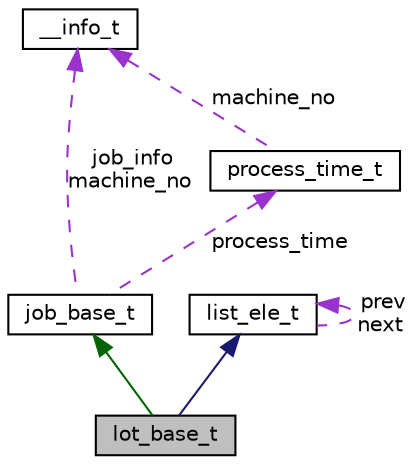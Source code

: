 digraph "lot_base_t"
{
 // LATEX_PDF_SIZE
  edge [fontname="Helvetica",fontsize="10",labelfontname="Helvetica",labelfontsize="10"];
  node [fontname="Helvetica",fontsize="10",shape=record];
  Node1 [label="lot_base_t",height=0.2,width=0.4,color="black", fillcolor="grey75", style="filled", fontcolor="black",tooltip=" "];
  Node2 -> Node1 [dir="back",color="darkgreen",fontsize="10",style="solid",fontname="Helvetica"];
  Node2 [label="job_base_t",height=0.2,width=0.4,color="black", fillcolor="white", style="filled",URL="$structjob__base__t.html",tooltip="A structure that store genes and some basic information about job."];
  Node3 -> Node2 [dir="back",color="darkorchid3",fontsize="10",style="dashed",label=" job_info\nmachine_no" ,fontname="Helvetica"];
  Node3 [label="__info_t",height=0.2,width=0.4,color="black", fillcolor="white", style="filled",URL="$struct____info__t.html",tooltip=" "];
  Node4 -> Node2 [dir="back",color="darkorchid3",fontsize="10",style="dashed",label=" process_time" ,fontname="Helvetica"];
  Node4 [label="process_time_t",height=0.2,width=0.4,color="black", fillcolor="white", style="filled",URL="$structprocess__time__t.html",tooltip="A structure that store machine number and its process time."];
  Node3 -> Node4 [dir="back",color="darkorchid3",fontsize="10",style="dashed",label=" machine_no" ,fontname="Helvetica"];
  Node5 -> Node1 [dir="back",color="midnightblue",fontsize="10",style="solid",fontname="Helvetica"];
  Node5 [label="list_ele_t",height=0.2,width=0.4,color="black", fillcolor="white", style="filled",URL="$structlist__ele__t.html",tooltip="A node of double-linked list."];
  Node5 -> Node5 [dir="back",color="darkorchid3",fontsize="10",style="dashed",label=" prev\nnext" ,fontname="Helvetica"];
}
